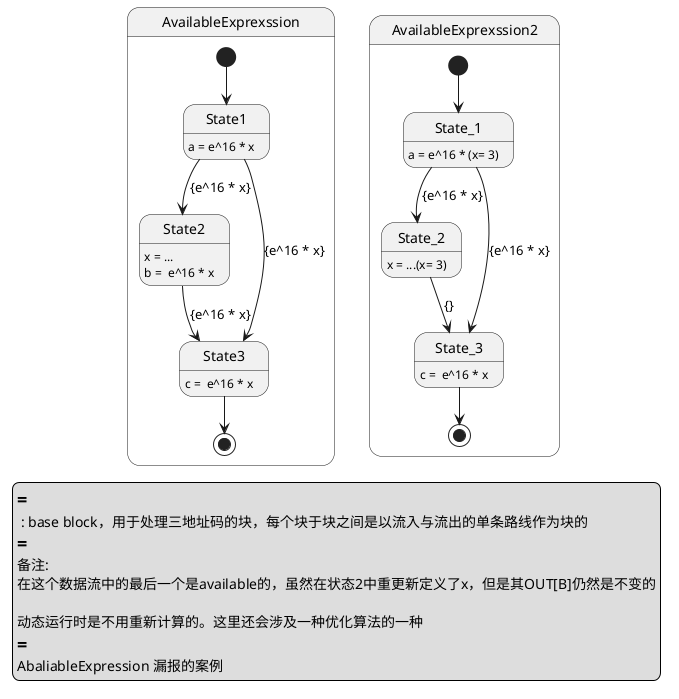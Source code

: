 '@startuml
'
'skinparam rectangle<<behavior>> {
'	roundCorner 25
'}
'sprite $bProcess jar:archimate/object
'
'rectangle " a = e^16 * x"  as HC <<$bProcess>><<behavior>>  #Business
'rectangle " x = ... \n b =  e^16 * x"  as CI <<$bProcess>><<behavior>> #Business
'rectangle "c =  e^16 * x" as NAS <<$bProcess>><<behavior>> #Business
'
'HC "{e^16 * x}"-down->> CI
'HC "{e^16 * x}"-down->> NAS
'CI "{e^16 * x}" -down->>  NAS
'
'legend left
'==
'<$bProcess> : base block，用于处理三地址码的块，每个块于块之间是以流入与流出的单条路线作为块的
'==
'备注:
'在这个数据流中的最后一个是available的，虽然在块
'endlegend
'
'
'
'@enduml
@startuml
state AvailableExprexssion {
[*] --> State1
State1 : a = e^16 * x
State2 :  x = ...
State2 :  b =  e^16 * x
State3 :  c =  e^16 * x
State1  -down->  State2 : {e^16 * x}
State1 -down->  State3 : {e^16 * x}
State2 -down-> State3 : {e^16 * x}
State3 --> [*]
}

state AvailableExprexssion2 {
[*] --> State_1
State_1 : a = e^16 * (x= 3)
State_2 :  x = ...(x= 3)
'State_2 :  b =  e^16 * x
State_3 :  c =  e^16 * x
State_1  -down->  State_2 : {e^16 * x}
State_1 -down->  State_3 : {e^16 * x}
State_2 -down-> State_3 : {}
State_3 --> [*]
}
legend left
==
<$bProcess> : base block，用于处理三地址码的块，每个块于块之间是以流入与流出的单条路线作为块的
==
备注:
在这个数据流中的最后一个是available的，虽然在状态2中重更新定义了x，但是其OUT[B]仍然是不变的

动态运行时是不用重新计算的。这里还会涉及一种优化算法的一种
==
AbaliableExpression 漏报的案例
endlegend


@enduml